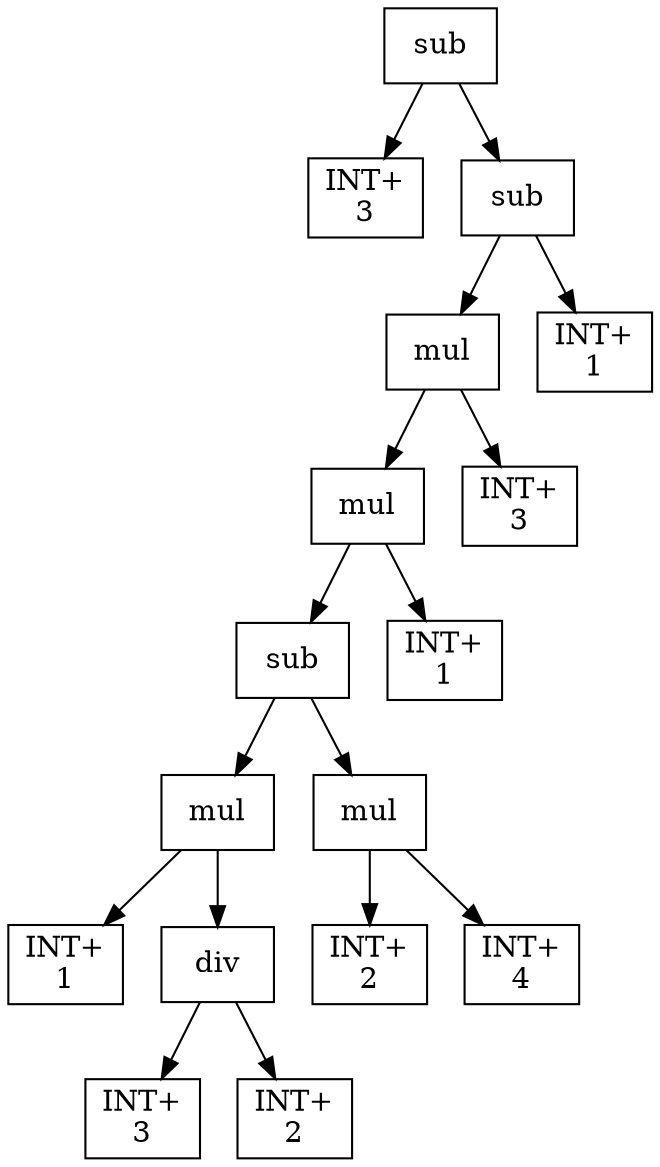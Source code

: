 digraph expr {
  node [shape=box];
  n1 [label="sub"];
  n2 [label="INT+\n3"];
  n3 [label="sub"];
  n4 [label="mul"];
  n5 [label="mul"];
  n6 [label="sub"];
  n7 [label="mul"];
  n8 [label="INT+\n1"];
  n9 [label="div"];
  n10 [label="INT+\n3"];
  n11 [label="INT+\n2"];
  n9 -> n10;
  n9 -> n11;
  n7 -> n8;
  n7 -> n9;
  n12 [label="mul"];
  n13 [label="INT+\n2"];
  n14 [label="INT+\n4"];
  n12 -> n13;
  n12 -> n14;
  n6 -> n7;
  n6 -> n12;
  n15 [label="INT+\n1"];
  n5 -> n6;
  n5 -> n15;
  n16 [label="INT+\n3"];
  n4 -> n5;
  n4 -> n16;
  n17 [label="INT+\n1"];
  n3 -> n4;
  n3 -> n17;
  n1 -> n2;
  n1 -> n3;
}